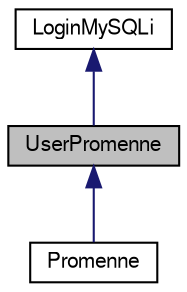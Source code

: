 digraph G
{
  bgcolor="transparent";
  edge [fontname="FreeSans",fontsize="10",labelfontname="FreeSans",labelfontsize="10"];
  node [fontname="FreeSans",fontsize="10",shape=record];
  Node1 [label="UserPromenne",height=0.2,width=0.4,color="black", fillcolor="grey75", style="filled" fontcolor="black"];
  Node2 -> Node1 [dir=back,color="midnightblue",fontsize="10",style="solid",fontname="FreeSans"];
  Node2 [label="LoginMySQLi",height=0.2,width=0.4,color="black",URL="$classLoginMySQLi.html"];
  Node1 -> Node3 [dir=back,color="midnightblue",fontsize="10",style="solid",fontname="FreeSans"];
  Node3 [label="Promenne",height=0.2,width=0.4,color="black",URL="$classPromenne.html"];
}
